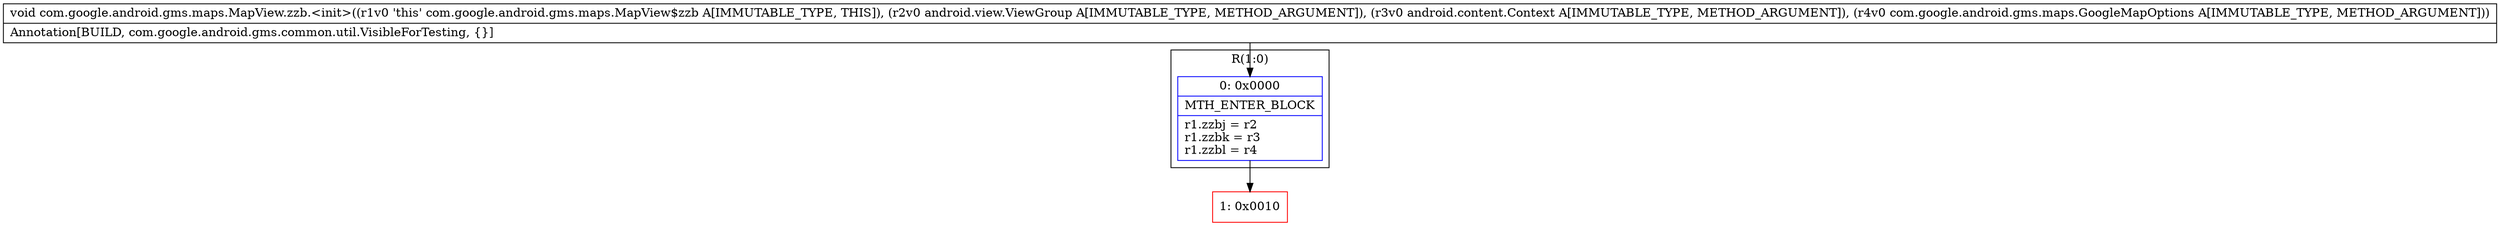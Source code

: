 digraph "CFG forcom.google.android.gms.maps.MapView.zzb.\<init\>(Landroid\/view\/ViewGroup;Landroid\/content\/Context;Lcom\/google\/android\/gms\/maps\/GoogleMapOptions;)V" {
subgraph cluster_Region_1434194352 {
label = "R(1:0)";
node [shape=record,color=blue];
Node_0 [shape=record,label="{0\:\ 0x0000|MTH_ENTER_BLOCK\l|r1.zzbj = r2\lr1.zzbk = r3\lr1.zzbl = r4\l}"];
}
Node_1 [shape=record,color=red,label="{1\:\ 0x0010}"];
MethodNode[shape=record,label="{void com.google.android.gms.maps.MapView.zzb.\<init\>((r1v0 'this' com.google.android.gms.maps.MapView$zzb A[IMMUTABLE_TYPE, THIS]), (r2v0 android.view.ViewGroup A[IMMUTABLE_TYPE, METHOD_ARGUMENT]), (r3v0 android.content.Context A[IMMUTABLE_TYPE, METHOD_ARGUMENT]), (r4v0 com.google.android.gms.maps.GoogleMapOptions A[IMMUTABLE_TYPE, METHOD_ARGUMENT]))  | Annotation[BUILD, com.google.android.gms.common.util.VisibleForTesting, \{\}]\l}"];
MethodNode -> Node_0;
Node_0 -> Node_1;
}

